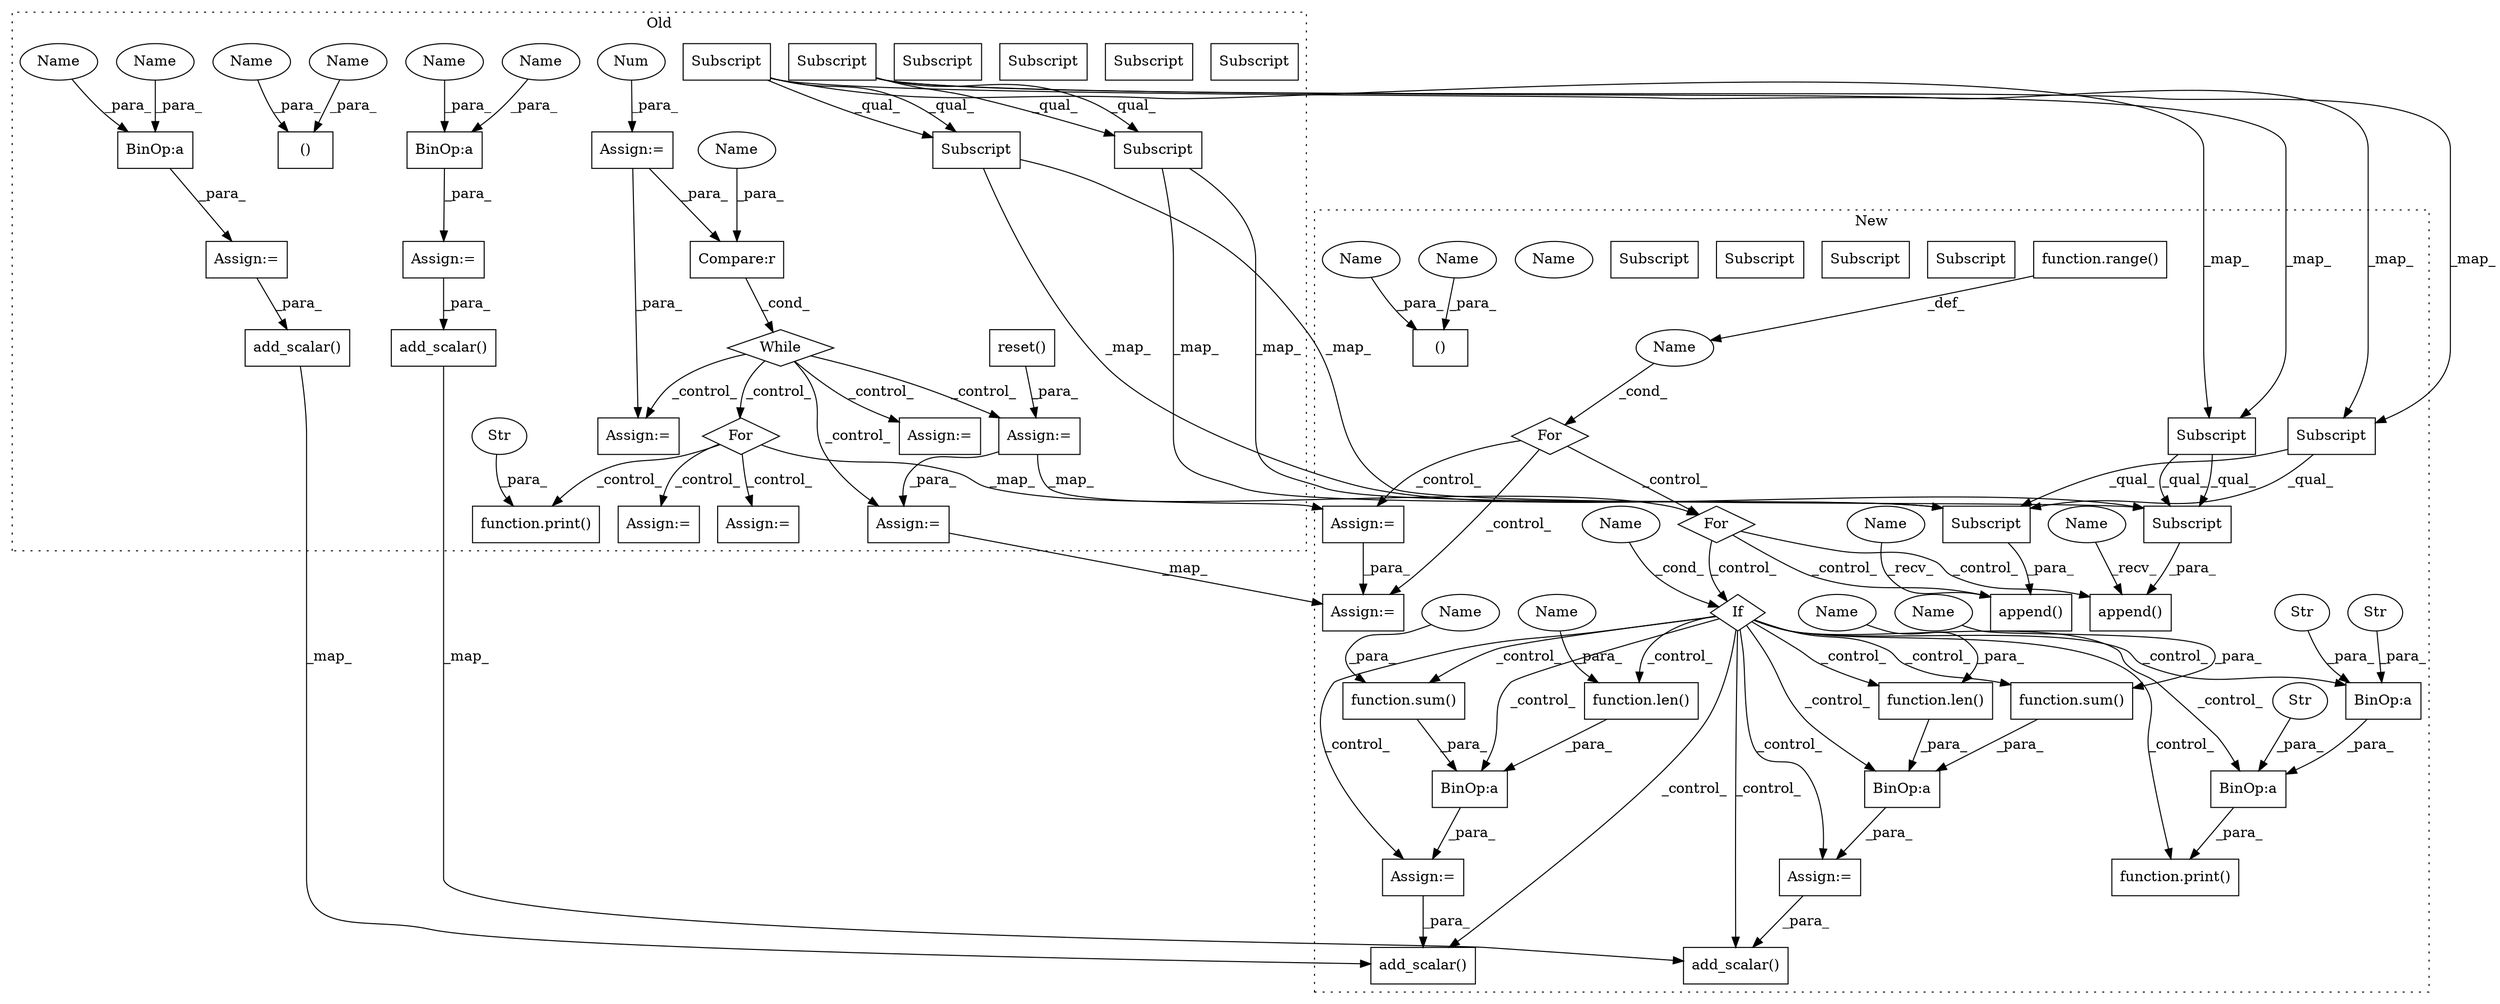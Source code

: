 digraph G {
subgraph cluster0 {
1 [label="While" a="52" s="12714,12745" l="6,14" shape="diamond"];
3 [label="Compare:r" a="40" s="12720" l="25" shape="box"];
15 [label="function.print()" a="75" s="13178,13271" l="6,1" shape="box"];
17 [label="Subscript" a="63" s="13137,0" l="20,0" shape="box"];
18 [label="Str" a="66" s="13184" l="87" shape="ellipse"];
19 [label="Subscript" a="63" s="13137,0" l="15,0" shape="box"];
23 [label="Subscript" a="63" s="13073,0" l="15,0" shape="box"];
26 [label="Subscript" a="63" s="13073,0" l="20,0" shape="box"];
30 [label="For" a="107" s="12966,12983" l="4,18" shape="diamond"];
31 [label="BinOp:a" a="82" s="13414" l="3" shape="box"];
32 [label="BinOp:a" a="82" s="13350" l="3" shape="box"];
34 [label="add_scalar()" a="75" s="13436,13563" l="31,11" shape="box"];
37 [label="add_scalar()" a="75" s="13583,13710" l="31,11" shape="box"];
38 [label="Assign:=" a="68" s="12701" l="3" shape="box"];
39 [label="Num" a="76" s="12704" l="1" shape="ellipse"];
42 [label="Assign:=" a="68" s="13069" l="4" shape="box"];
43 [label="Assign:=" a="68" s="13133" l="4" shape="box"];
44 [label="Assign:=" a="68" s="13392" l="3" shape="box"];
45 [label="Assign:=" a="68" s="12882" l="3" shape="box"];
46 [label="Assign:=" a="68" s="12923" l="4" shape="box"];
47 [label="Assign:=" a="68" s="13328" l="3" shape="box"];
48 [label="()" a="54" s="12648" l="21" shape="box"];
49 [label="Assign:=" a="68" s="12762" l="3" shape="box"];
51 [label="reset()" a="75" s="12598" l="21" shape="box"];
52 [label="Assign:=" a="68" s="12819" l="19" shape="box"];
62 [label="Name" a="87" s="13395" l="19" shape="ellipse"];
63 [label="Name" a="87" s="12650" l="19" shape="ellipse"];
64 [label="Subscript" a="63" s="13073,0" l="15,0" shape="box"];
65 [label="Subscript" a="63" s="13073,0" l="20,0" shape="box"];
66 [label="Subscript" a="63" s="13137,0" l="15,0" shape="box"];
67 [label="Subscript" a="63" s="13137,0" l="20,0" shape="box"];
76 [label="Name" a="87" s="13417" l="10" shape="ellipse"];
77 [label="Name" a="87" s="12735" l="10" shape="ellipse"];
78 [label="Name" a="87" s="13353" l="10" shape="ellipse"];
79 [label="Name" a="87" s="13331" l="19" shape="ellipse"];
80 [label="Name" a="87" s="12629" l="19" shape="ellipse"];
label = "Old";
style="dotted";
}
subgraph cluster1 {
2 [label="function.sum()" a="75" s="13473,13484" l="4,1" shape="box"];
4 [label="function.print()" a="75" s="13821,13984" l="23,14" shape="box"];
5 [label="If" a="96" s="13389" l="3" shape="diamond"];
6 [label="BinOp:a" a="82" s="13435" l="3" shape="box"];
7 [label="BinOp:a" a="82" s="13878" l="73" shape="box"];
8 [label="BinOp:a" a="82" s="13485" l="3" shape="box"];
9 [label="()" a="54" s="12973" l="9" shape="box"];
10 [label="BinOp:a" a="82" s="13878" l="19" shape="box"];
11 [label="Str" a="66" s="13951" l="33" shape="ellipse"];
12 [label="Str" a="66" s="13844" l="34" shape="ellipse"];
13 [label="Str" a="66" s="13897" l="35" shape="ellipse"];
14 [label="function.range()" a="75" s="13009,13022" l="6,1" shape="box"];
16 [label="Subscript" a="63" s="13332,0" l="20,0" shape="box"];
20 [label="Subscript" a="63" s="13332,0" l="15,0" shape="box"];
21 [label="append()" a="75" s="13317,13352" l="15,1" shape="box"];
22 [label="Subscript" a="63" s="13275,0" l="15,0" shape="box"];
24 [label="append()" a="75" s="13260,13295" l="15,1" shape="box"];
25 [label="Subscript" a="63" s="13275,0" l="20,0" shape="box"];
27 [label="Name" a="87" s="13004" l="1" shape="ellipse"];
28 [label="Name" a="87" s="13392" l="7" shape="ellipse"];
29 [label="For" a="107" s="13176,13193" l="4,18" shape="diamond"];
33 [label="add_scalar()" a="75" s="13513,13639" l="35,15" shape="box"];
35 [label="For" a="107" s="13000,13023" l="4,14" shape="diamond"];
36 [label="add_scalar()" a="75" s="13667,13793" l="35,15" shape="box"];
40 [label="Assign:=" a="68" s="13420" l="3" shape="box"];
41 [label="Assign:=" a="68" s="13470" l="3" shape="box"];
50 [label="Assign:=" a="68" s="13040" l="3" shape="box"];
53 [label="Assign:=" a="68" s="13093" l="25" shape="box"];
54 [label="function.len()" a="75" s="13438,13449" l="4,1" shape="box"];
55 [label="function.sum()" a="75" s="13423,13434" l="4,1" shape="box"];
56 [label="function.len()" a="75" s="13488,13499" l="4,1" shape="box"];
57 [label="Name" a="87" s="12966" l="7" shape="ellipse"];
58 [label="Name" a="87" s="13392" l="7" shape="ellipse"];
59 [label="Name" a="87" s="13442" l="7" shape="ellipse"];
60 [label="Name" a="87" s="13260" l="7" shape="ellipse"];
61 [label="Name" a="87" s="13427" l="7" shape="ellipse"];
68 [label="Name" a="87" s="13477" l="7" shape="ellipse"];
69 [label="Name" a="87" s="13492" l="7" shape="ellipse"];
70 [label="Name" a="87" s="12975" l="7" shape="ellipse"];
71 [label="Name" a="87" s="13317" l="7" shape="ellipse"];
72 [label="Subscript" a="63" s="13332,0" l="15,0" shape="box"];
73 [label="Subscript" a="63" s="13332,0" l="20,0" shape="box"];
74 [label="Subscript" a="63" s="13275,0" l="15,0" shape="box"];
75 [label="Subscript" a="63" s="13275,0" l="20,0" shape="box"];
label = "New";
style="dotted";
}
1 -> 45 [label="_control_"];
1 -> 49 [label="_control_"];
1 -> 30 [label="_control_"];
1 -> 52 [label="_control_"];
1 -> 46 [label="_control_"];
2 -> 8 [label="_para_"];
3 -> 1 [label="_cond_"];
5 -> 54 [label="_control_"];
5 -> 33 [label="_control_"];
5 -> 56 [label="_control_"];
5 -> 36 [label="_control_"];
5 -> 7 [label="_control_"];
5 -> 6 [label="_control_"];
5 -> 10 [label="_control_"];
5 -> 40 [label="_control_"];
5 -> 41 [label="_control_"];
5 -> 4 [label="_control_"];
5 -> 2 [label="_control_"];
5 -> 8 [label="_control_"];
5 -> 55 [label="_control_"];
6 -> 40 [label="_para_"];
7 -> 4 [label="_para_"];
8 -> 41 [label="_para_"];
10 -> 7 [label="_para_"];
11 -> 7 [label="_para_"];
12 -> 10 [label="_para_"];
13 -> 10 [label="_para_"];
14 -> 27 [label="_def_"];
18 -> 15 [label="_para_"];
27 -> 35 [label="_cond_"];
29 -> 21 [label="_control_"];
29 -> 24 [label="_control_"];
29 -> 5 [label="_control_"];
30 -> 42 [label="_control_"];
30 -> 43 [label="_control_"];
30 -> 29 [label="_map_"];
30 -> 15 [label="_control_"];
31 -> 44 [label="_para_"];
32 -> 47 [label="_para_"];
34 -> 33 [label="_map_"];
35 -> 53 [label="_control_"];
35 -> 29 [label="_control_"];
35 -> 50 [label="_control_"];
37 -> 36 [label="_map_"];
38 -> 3 [label="_para_"];
38 -> 46 [label="_para_"];
39 -> 38 [label="_para_"];
40 -> 33 [label="_para_"];
41 -> 36 [label="_para_"];
44 -> 37 [label="_para_"];
47 -> 34 [label="_para_"];
49 -> 50 [label="_map_"];
49 -> 52 [label="_para_"];
50 -> 53 [label="_para_"];
51 -> 49 [label="_para_"];
52 -> 53 [label="_map_"];
54 -> 6 [label="_para_"];
55 -> 6 [label="_para_"];
56 -> 8 [label="_para_"];
57 -> 9 [label="_para_"];
58 -> 5 [label="_cond_"];
59 -> 54 [label="_para_"];
60 -> 24 [label="_recv_"];
61 -> 55 [label="_para_"];
62 -> 31 [label="_para_"];
63 -> 48 [label="_para_"];
64 -> 65 [label="_qual_"];
64 -> 74 [label="_map_"];
64 -> 65 [label="_qual_"];
64 -> 74 [label="_map_"];
65 -> 75 [label="_map_"];
65 -> 75 [label="_map_"];
66 -> 72 [label="_map_"];
66 -> 72 [label="_map_"];
66 -> 67 [label="_qual_"];
66 -> 67 [label="_qual_"];
67 -> 73 [label="_map_"];
67 -> 73 [label="_map_"];
68 -> 2 [label="_para_"];
69 -> 56 [label="_para_"];
70 -> 9 [label="_para_"];
71 -> 21 [label="_recv_"];
72 -> 73 [label="_qual_"];
72 -> 73 [label="_qual_"];
73 -> 21 [label="_para_"];
74 -> 75 [label="_qual_"];
74 -> 75 [label="_qual_"];
75 -> 24 [label="_para_"];
76 -> 31 [label="_para_"];
77 -> 3 [label="_para_"];
78 -> 32 [label="_para_"];
79 -> 32 [label="_para_"];
80 -> 48 [label="_para_"];
}